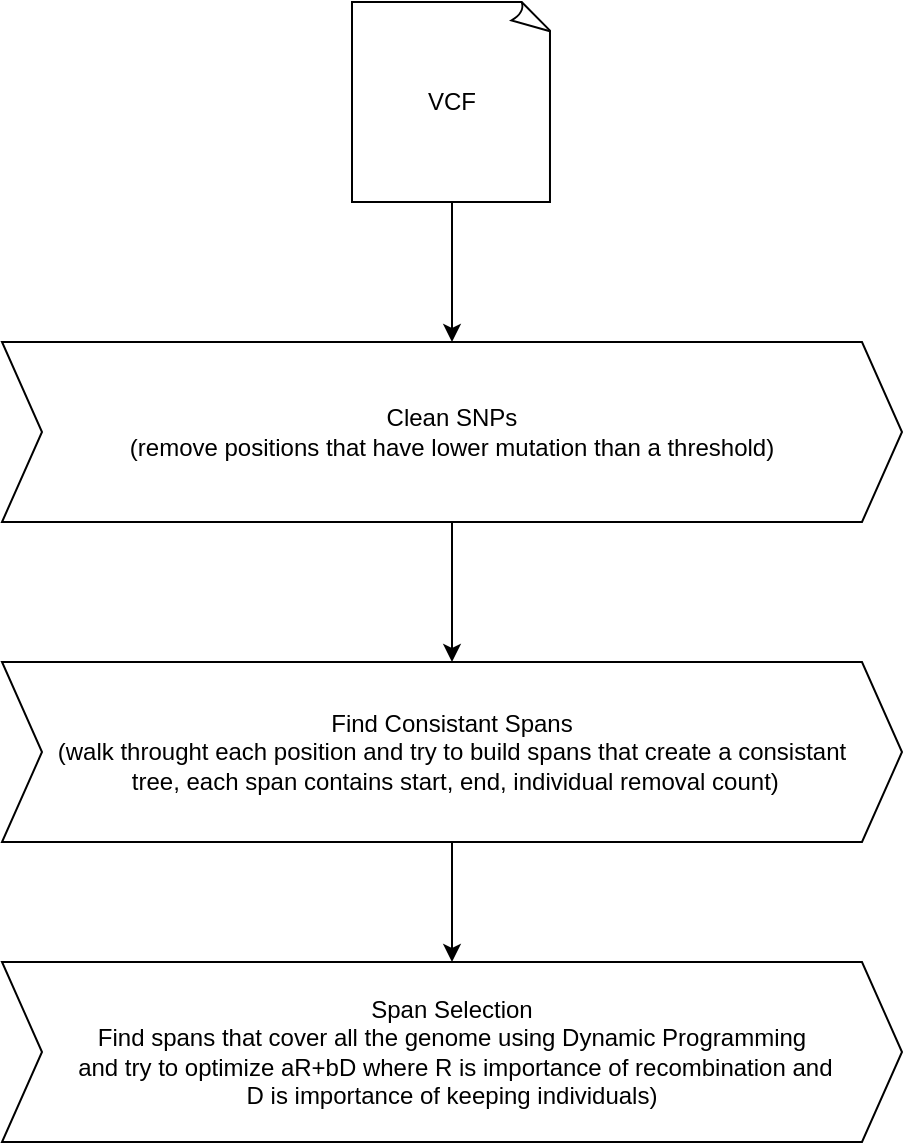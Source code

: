 <mxfile>
    <diagram id="ye8kOKw4zOoNDUFv6kBb" name="Page-1">
        <mxGraphModel dx="1058" dy="679" grid="1" gridSize="10" guides="1" tooltips="1" connect="1" arrows="1" fold="1" page="1" pageScale="1" pageWidth="850" pageHeight="1100" math="0" shadow="0">
            <root>
                <mxCell id="0"/>
                <mxCell id="1" parent="0"/>
                <mxCell id="6" style="edgeStyle=none;html=1;exitX=0.5;exitY=1;exitDx=0;exitDy=0;entryX=0.5;entryY=0;entryDx=0;entryDy=0;" edge="1" parent="1" source="2" target="3">
                    <mxGeometry relative="1" as="geometry"/>
                </mxCell>
                <mxCell id="2" value="Clean SNPs&lt;br&gt;(remove positions that have lower mutation than a threshold)" style="shape=step;perimeter=stepPerimeter;whiteSpace=wrap;html=1;fixedSize=1;" vertex="1" parent="1">
                    <mxGeometry x="200" y="330" width="450" height="90" as="geometry"/>
                </mxCell>
                <mxCell id="8" style="edgeStyle=none;html=1;entryX=0.5;entryY=0;entryDx=0;entryDy=0;" edge="1" parent="1" source="3" target="7">
                    <mxGeometry relative="1" as="geometry"/>
                </mxCell>
                <mxCell id="3" value="Find Consistant Spans&lt;br&gt;(walk throught each position and try to build spans that create a consistant&lt;br&gt;&amp;nbsp;tree, each span contains start, end, individual removal count)" style="shape=step;perimeter=stepPerimeter;whiteSpace=wrap;html=1;fixedSize=1;" vertex="1" parent="1">
                    <mxGeometry x="200" y="490" width="450" height="90" as="geometry"/>
                </mxCell>
                <mxCell id="5" style="edgeStyle=none;html=1;" edge="1" parent="1" source="4" target="2">
                    <mxGeometry relative="1" as="geometry"/>
                </mxCell>
                <mxCell id="4" value="VCF" style="whiteSpace=wrap;html=1;shape=mxgraph.basic.document" vertex="1" parent="1">
                    <mxGeometry x="375" y="160" width="100" height="100" as="geometry"/>
                </mxCell>
                <mxCell id="7" value="Span Selection&lt;br&gt;Find spans that cover all the genome using Dynamic Programming&lt;br&gt;&amp;nbsp;and try to optimize aR+bD where R is importance of recombination and&lt;br&gt;&amp;nbsp;D is importance of keeping individuals)&amp;nbsp;" style="shape=step;perimeter=stepPerimeter;whiteSpace=wrap;html=1;fixedSize=1;" vertex="1" parent="1">
                    <mxGeometry x="200" y="640" width="450" height="90" as="geometry"/>
                </mxCell>
            </root>
        </mxGraphModel>
    </diagram>
</mxfile>